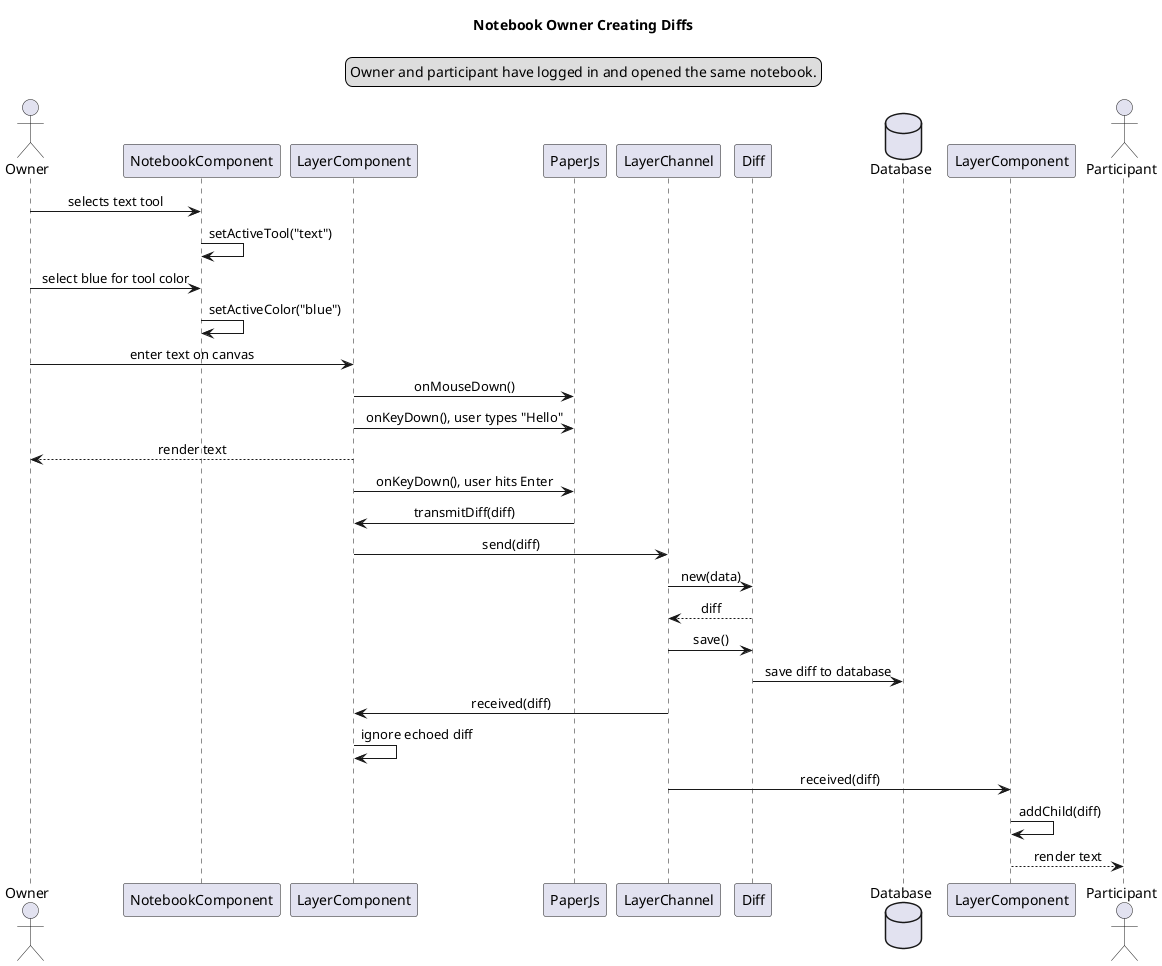@startuml Notebook Owner Creating Diffs
title Notebook Owner Creating Diffs
skinparam sequenceMessageAlign center
legend top
Owner and participant have logged in and opened the same notebook.
endlegend

actor Owner as owner
participant NotebookComponent as nc
participant LayerComponent as olc
participant PaperJs as opjs
participant LayerChannel as lch
participant Diff as d
database Database as db
participant LayerComponent as plc
actor Participant as partic

owner -> nc : selects text tool
nc -> nc : setActiveTool("text")
owner -> nc : select blue for tool color
nc -> nc : setActiveColor("blue")
owner -> olc : enter text on canvas

olc -> opjs : onMouseDown()
olc -> opjs : onKeyDown(), user types "Hello"
olc --> owner : render text
olc -> opjs : onKeyDown(), user hits Enter
opjs -> olc : transmitDiff(diff)

olc -> lch : send(diff)
lch -> d : new(data)
d --> lch : diff
lch -> d : save()
d -> db : save diff to database

lch -> olc : received(diff)
olc -> olc : ignore echoed diff

lch -> plc : received(diff)
plc -> plc : addChild(diff)

plc --> partic : render text
@enduml